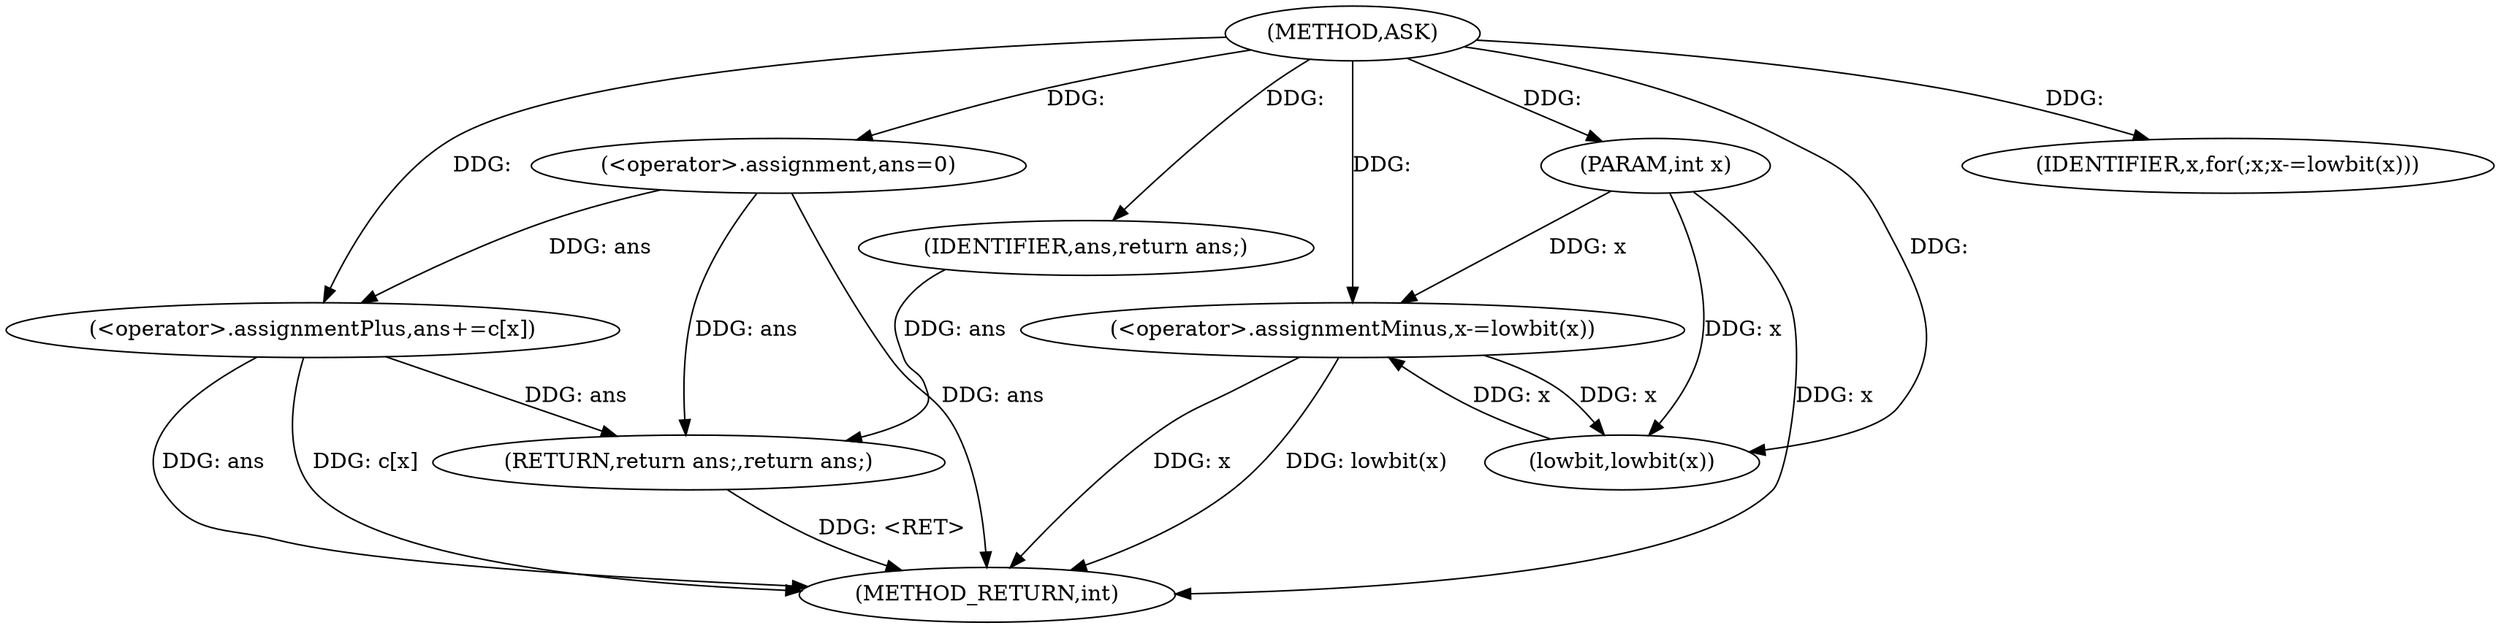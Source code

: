 digraph "ASK" {  
"1000589" [label = "(METHOD,ASK)" ]
"1000609" [label = "(METHOD_RETURN,int)" ]
"1000590" [label = "(PARAM,int x)" ]
"1000593" [label = "(<operator>.assignment,ans=0)" ]
"1000607" [label = "(RETURN,return ans;,return ans;)" ]
"1000597" [label = "(IDENTIFIER,x,for(;x;x-=lowbit(x)))" ]
"1000598" [label = "(<operator>.assignmentMinus,x-=lowbit(x))" ]
"1000602" [label = "(<operator>.assignmentPlus,ans+=c[x])" ]
"1000608" [label = "(IDENTIFIER,ans,return ans;)" ]
"1000600" [label = "(lowbit,lowbit(x))" ]
  "1000590" -> "1000609"  [ label = "DDG: x"] 
  "1000593" -> "1000609"  [ label = "DDG: ans"] 
  "1000602" -> "1000609"  [ label = "DDG: ans"] 
  "1000602" -> "1000609"  [ label = "DDG: c[x]"] 
  "1000598" -> "1000609"  [ label = "DDG: x"] 
  "1000598" -> "1000609"  [ label = "DDG: lowbit(x)"] 
  "1000607" -> "1000609"  [ label = "DDG: <RET>"] 
  "1000589" -> "1000590"  [ label = "DDG: "] 
  "1000589" -> "1000593"  [ label = "DDG: "] 
  "1000608" -> "1000607"  [ label = "DDG: ans"] 
  "1000593" -> "1000607"  [ label = "DDG: ans"] 
  "1000602" -> "1000607"  [ label = "DDG: ans"] 
  "1000589" -> "1000597"  [ label = "DDG: "] 
  "1000600" -> "1000598"  [ label = "DDG: x"] 
  "1000589" -> "1000608"  [ label = "DDG: "] 
  "1000590" -> "1000598"  [ label = "DDG: x"] 
  "1000589" -> "1000598"  [ label = "DDG: "] 
  "1000593" -> "1000602"  [ label = "DDG: ans"] 
  "1000589" -> "1000602"  [ label = "DDG: "] 
  "1000598" -> "1000600"  [ label = "DDG: x"] 
  "1000590" -> "1000600"  [ label = "DDG: x"] 
  "1000589" -> "1000600"  [ label = "DDG: "] 
}
